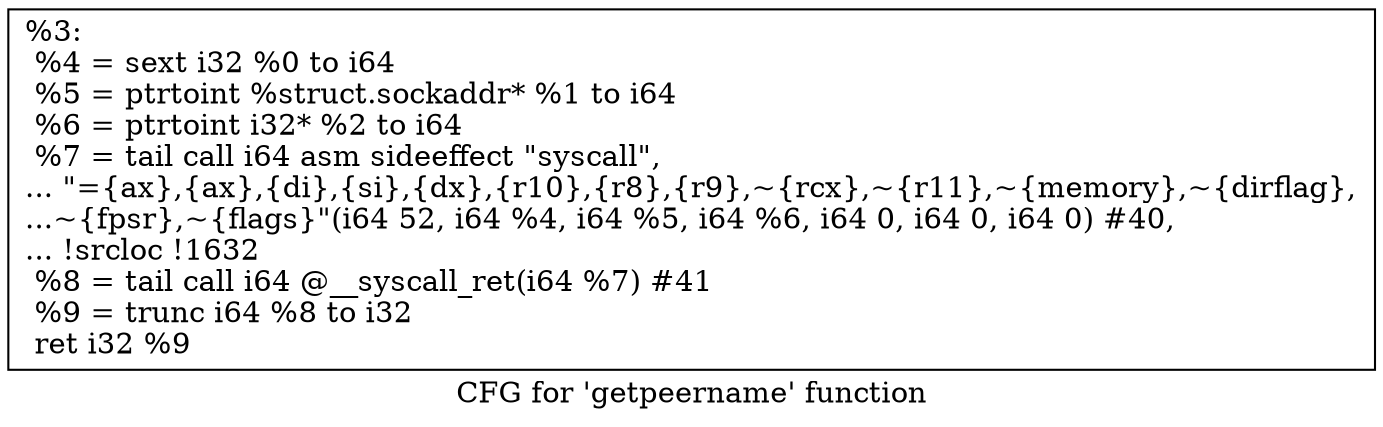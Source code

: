 digraph "CFG for 'getpeername' function" {
	label="CFG for 'getpeername' function";

	Node0x1bf9750 [shape=record,label="{%3:\l  %4 = sext i32 %0 to i64\l  %5 = ptrtoint %struct.sockaddr* %1 to i64\l  %6 = ptrtoint i32* %2 to i64\l  %7 = tail call i64 asm sideeffect \"syscall\",\l... \"=\{ax\},\{ax\},\{di\},\{si\},\{dx\},\{r10\},\{r8\},\{r9\},~\{rcx\},~\{r11\},~\{memory\},~\{dirflag\},\l...~\{fpsr\},~\{flags\}\"(i64 52, i64 %4, i64 %5, i64 %6, i64 0, i64 0, i64 0) #40,\l... !srcloc !1632\l  %8 = tail call i64 @__syscall_ret(i64 %7) #41\l  %9 = trunc i64 %8 to i32\l  ret i32 %9\l}"];
}
